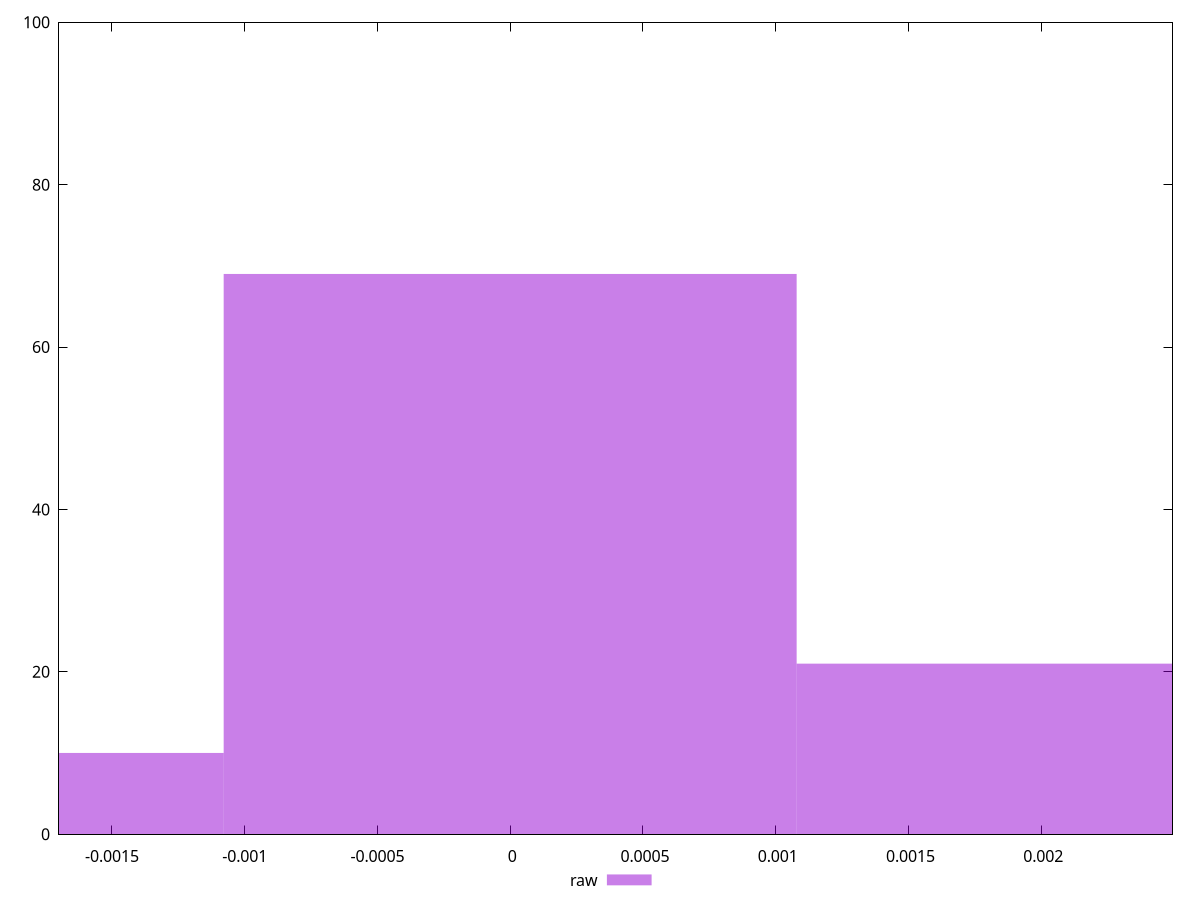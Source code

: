 reset

$raw <<EOF
0 69
-0.0021580862558655913 10
0.0021580862558655913 21
EOF

set key outside below
set boxwidth 0.0021580862558655913
set xrange [-0.0016992803448729749:0.0024946929220733714]
set yrange [0:100]
set trange [0:100]
set style fill transparent solid 0.5 noborder
set terminal svg size 640, 490 enhanced background rgb 'white'
set output "reports/report_00031_2021-02-24T23-18-18.084Z/meta/pScore-difference/samples/music/raw/histogram.svg"

plot $raw title "raw" with boxes

reset
